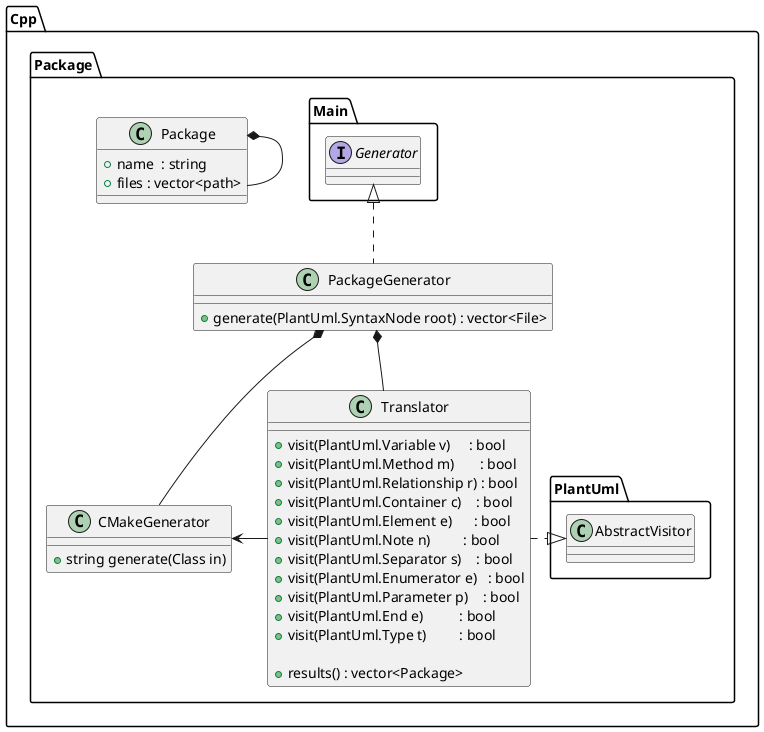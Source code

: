 @startuml Package

namespace Cpp {
    namespace Package {
        ' *************** ALGORITHMS ***************
        class CMakeGenerator {
            +string generate(Class in)
        }

        class Translator
        {
            +visit(PlantUml.Variable v)     : bool
            +visit(PlantUml.Method m)       : bool
            +visit(PlantUml.Relationship r) : bool
            +visit(PlantUml.Container c)    : bool
            +visit(PlantUml.Element e)      : bool
            +visit(PlantUml.Note n)         : bool
            +visit(PlantUml.Separator s)    : bool
            +visit(PlantUml.Enumerator e)   : bool
            +visit(PlantUml.Parameter p)    : bool
            +visit(PlantUml.End e)          : bool
            +visit(PlantUml.Type t)         : bool

            +results() : vector<Package>
        }
        Translator .|> PlantUml.AbstractVisitor
        Translator -left-> CMakeGenerator


        class PackageGenerator implements Main.Generator {
            +generate(PlantUml.SyntaxNode root) : vector<File>
        }
        PackageGenerator *-- Translator
        PackageGenerator *-- CMakeGenerator

        class Package
        {
            +name  : string
            +files : vector<path>
        }
        Package *-- Package
    }
}
@enduml